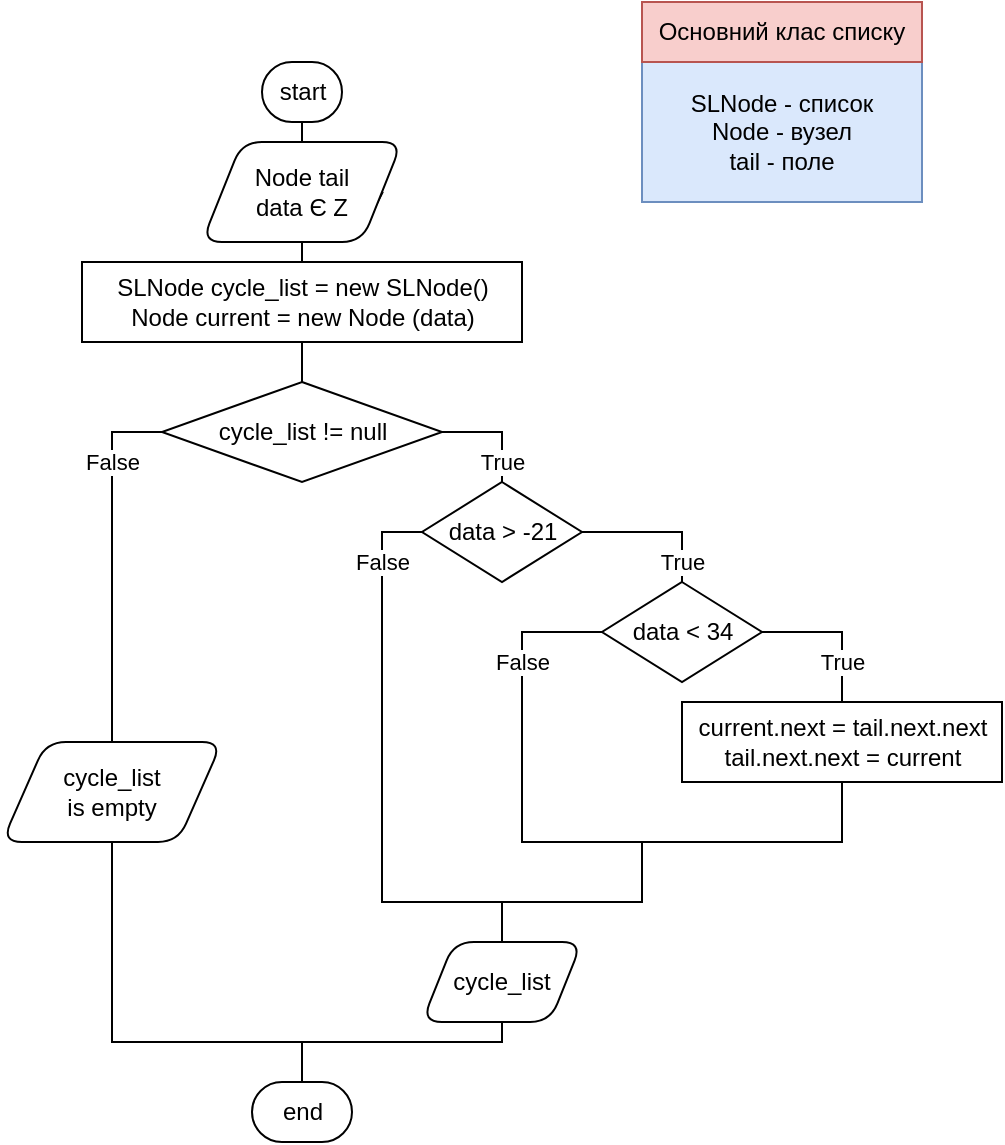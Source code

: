 <mxfile version="15.4.0" type="device"><diagram id="jnvgf_OE1hQTxP7MkoER" name="Сторінка-1"><mxGraphModel dx="782" dy="497" grid="1" gridSize="10" guides="1" tooltips="1" connect="1" arrows="1" fold="1" page="1" pageScale="1" pageWidth="827" pageHeight="1169" math="0" shadow="0"><root><mxCell id="0"/><mxCell id="1" parent="0"/><mxCell id="XTn7Tlx9fWTDNIlnfGjc-11" value="True" style="edgeStyle=orthogonalEdgeStyle;rounded=0;orthogonalLoop=1;jettySize=auto;html=1;exitX=1;exitY=0.5;exitDx=0;exitDy=0;endArrow=none;endFill=0;" parent="1" source="XTn7Tlx9fWTDNIlnfGjc-8" target="XTn7Tlx9fWTDNIlnfGjc-10" edge="1"><mxGeometry x="0.733" relative="1" as="geometry"><Array as="points"><mxPoint x="420" y="315"/></Array><mxPoint as="offset"/></mxGeometry></mxCell><mxCell id="XTn7Tlx9fWTDNIlnfGjc-16" value="False" style="edgeStyle=orthogonalEdgeStyle;rounded=0;orthogonalLoop=1;jettySize=auto;html=1;exitX=0;exitY=0.5;exitDx=0;exitDy=0;endArrow=none;endFill=0;" parent="1" source="XTn7Tlx9fWTDNIlnfGjc-8" edge="1"><mxGeometry x="-0.85" relative="1" as="geometry"><mxPoint x="230" y="600" as="targetPoint"/><Array as="points"><mxPoint x="270" y="315"/><mxPoint x="270" y="500"/><mxPoint x="330" y="500"/><mxPoint x="330" y="570"/><mxPoint x="230" y="570"/></Array><mxPoint as="offset"/></mxGeometry></mxCell><mxCell id="XTn7Tlx9fWTDNIlnfGjc-8" value="data &amp;gt; -21" style="shape=rhombus;html=1;dashed=0;whitespace=wrap;perimeter=rhombusPerimeter;rounded=0;" parent="1" vertex="1"><mxGeometry x="290" y="290" width="80" height="50" as="geometry"/></mxCell><mxCell id="XTn7Tlx9fWTDNIlnfGjc-13" value="True" style="edgeStyle=orthogonalEdgeStyle;rounded=0;orthogonalLoop=1;jettySize=auto;html=1;exitX=1;exitY=0.5;exitDx=0;exitDy=0;endArrow=none;endFill=0;" parent="1" source="XTn7Tlx9fWTDNIlnfGjc-10" target="XTn7Tlx9fWTDNIlnfGjc-12" edge="1"><mxGeometry x="0.467" relative="1" as="geometry"><mxPoint as="offset"/></mxGeometry></mxCell><mxCell id="XTn7Tlx9fWTDNIlnfGjc-14" value="False" style="edgeStyle=orthogonalEdgeStyle;rounded=0;orthogonalLoop=1;jettySize=auto;html=1;exitX=0;exitY=0.5;exitDx=0;exitDy=0;endArrow=none;endFill=0;" parent="1" source="XTn7Tlx9fWTDNIlnfGjc-10" edge="1"><mxGeometry x="-0.532" relative="1" as="geometry"><mxPoint x="400" y="500" as="targetPoint"/><Array as="points"><mxPoint x="340" y="365"/><mxPoint x="340" y="470"/><mxPoint x="400" y="470"/></Array><mxPoint as="offset"/></mxGeometry></mxCell><mxCell id="XTn7Tlx9fWTDNIlnfGjc-10" value="data &lt; 34" style="shape=rhombus;html=1;dashed=0;whitespace=wrap;perimeter=rhombusPerimeter;rounded=0;" parent="1" vertex="1"><mxGeometry x="380" y="340" width="80" height="50" as="geometry"/></mxCell><mxCell id="XTn7Tlx9fWTDNIlnfGjc-15" style="edgeStyle=orthogonalEdgeStyle;rounded=0;orthogonalLoop=1;jettySize=auto;html=1;exitX=0.5;exitY=1;exitDx=0;exitDy=0;endArrow=none;endFill=0;" parent="1" source="XTn7Tlx9fWTDNIlnfGjc-12" edge="1"><mxGeometry relative="1" as="geometry"><mxPoint x="330" y="500" as="targetPoint"/><Array as="points"><mxPoint x="500" y="470"/><mxPoint x="400" y="470"/></Array></mxGeometry></mxCell><mxCell id="XTn7Tlx9fWTDNIlnfGjc-12" value="&lt;div&gt;current.next = tail.next.next&lt;/div&gt;&lt;div&gt;&lt;span&gt;tail.next.next = current&lt;/span&gt;&lt;/div&gt;" style="html=1;dashed=0;whitespace=wrap;" parent="1" vertex="1"><mxGeometry x="420" y="400" width="160" height="40" as="geometry"/></mxCell><mxCell id="XTn7Tlx9fWTDNIlnfGjc-17" value="cycle_list" style="shape=parallelogram;perimeter=parallelogramPerimeter;whiteSpace=wrap;html=1;dashed=0;rounded=1;" parent="1" vertex="1"><mxGeometry x="290" y="520" width="80" height="40" as="geometry"/></mxCell><mxCell id="XTn7Tlx9fWTDNIlnfGjc-20" value="end" style="html=1;dashed=0;whitespace=wrap;shape=mxgraph.dfd.start;" parent="1" vertex="1"><mxGeometry x="205" y="590" width="50" height="30" as="geometry"/></mxCell><mxCell id="XTn7Tlx9fWTDNIlnfGjc-28" value="True" style="edgeStyle=orthogonalEdgeStyle;rounded=0;orthogonalLoop=1;jettySize=auto;html=1;exitX=1;exitY=0.5;exitDx=0;exitDy=0;entryX=0.5;entryY=0;entryDx=0;entryDy=0;endArrow=none;endFill=0;" parent="1" source="XTn7Tlx9fWTDNIlnfGjc-21" target="XTn7Tlx9fWTDNIlnfGjc-8" edge="1"><mxGeometry x="0.637" relative="1" as="geometry"><mxPoint as="offset"/></mxGeometry></mxCell><mxCell id="XTn7Tlx9fWTDNIlnfGjc-29" style="edgeStyle=orthogonalEdgeStyle;rounded=0;orthogonalLoop=1;jettySize=auto;html=1;exitX=0;exitY=0.5;exitDx=0;exitDy=0;endArrow=none;endFill=0;startArrow=none;" parent="1" source="XTn7Tlx9fWTDNIlnfGjc-31" edge="1"><mxGeometry relative="1" as="geometry"><mxPoint x="230" y="590" as="targetPoint"/><Array as="points"><mxPoint x="135" y="465"/><mxPoint x="135" y="570"/><mxPoint x="230" y="570"/></Array></mxGeometry></mxCell><mxCell id="XTn7Tlx9fWTDNIlnfGjc-21" value="cycle_list != null" style="shape=rhombus;html=1;dashed=0;whitespace=wrap;perimeter=rhombusPerimeter;" parent="1" vertex="1"><mxGeometry x="160" y="240" width="140" height="50" as="geometry"/></mxCell><mxCell id="XTn7Tlx9fWTDNIlnfGjc-22" style="edgeStyle=orthogonalEdgeStyle;rounded=0;orthogonalLoop=1;jettySize=auto;html=1;exitX=0.5;exitY=0.5;exitDx=0;exitDy=15;exitPerimeter=0;entryX=1;entryY=0.75;entryDx=0;entryDy=0;" parent="1" source="XTn7Tlx9fWTDNIlnfGjc-23" target="XTn7Tlx9fWTDNIlnfGjc-25" edge="1"><mxGeometry relative="1" as="geometry"/></mxCell><mxCell id="XTn7Tlx9fWTDNIlnfGjc-23" value="start" style="html=1;dashed=0;whitespace=wrap;shape=mxgraph.dfd.start;" parent="1" vertex="1"><mxGeometry x="210" y="80" width="40" height="30" as="geometry"/></mxCell><mxCell id="XTn7Tlx9fWTDNIlnfGjc-24" style="edgeStyle=orthogonalEdgeStyle;rounded=0;orthogonalLoop=1;jettySize=auto;html=1;exitX=0.5;exitY=1;exitDx=0;exitDy=0;entryX=0.5;entryY=0;entryDx=0;entryDy=0;endArrow=none;endFill=0;" parent="1" source="XTn7Tlx9fWTDNIlnfGjc-25" target="XTn7Tlx9fWTDNIlnfGjc-26" edge="1"><mxGeometry relative="1" as="geometry"/></mxCell><mxCell id="XTn7Tlx9fWTDNIlnfGjc-25" value="Node tail&lt;br&gt;data Є Z" style="shape=parallelogram;perimeter=parallelogramPerimeter;whiteSpace=wrap;html=1;dashed=0;rounded=1;" parent="1" vertex="1"><mxGeometry x="180" y="120" width="100" height="50" as="geometry"/></mxCell><mxCell id="XTn7Tlx9fWTDNIlnfGjc-27" style="edgeStyle=orthogonalEdgeStyle;rounded=0;orthogonalLoop=1;jettySize=auto;html=1;exitX=0.5;exitY=1;exitDx=0;exitDy=0;entryX=0.5;entryY=0;entryDx=0;entryDy=0;endArrow=none;endFill=0;" parent="1" source="XTn7Tlx9fWTDNIlnfGjc-26" target="XTn7Tlx9fWTDNIlnfGjc-21" edge="1"><mxGeometry relative="1" as="geometry"/></mxCell><mxCell id="XTn7Tlx9fWTDNIlnfGjc-26" value="&lt;span style=&quot;text-align: left&quot;&gt;SLNode cycle_list = new SLNode()&lt;br&gt;Node current = new Node (data)&lt;br&gt;&lt;/span&gt;" style="html=1;dashed=0;whitespace=wrap;" parent="1" vertex="1"><mxGeometry x="120" y="180" width="220" height="40" as="geometry"/></mxCell><mxCell id="XTn7Tlx9fWTDNIlnfGjc-31" value="cycle_list&lt;br&gt;is empty" style="shape=parallelogram;perimeter=parallelogramPerimeter;whiteSpace=wrap;html=1;dashed=0;rounded=1;" parent="1" vertex="1"><mxGeometry x="80" y="420" width="110" height="50" as="geometry"/></mxCell><mxCell id="XTn7Tlx9fWTDNIlnfGjc-32" value="False" style="edgeStyle=orthogonalEdgeStyle;rounded=0;orthogonalLoop=1;jettySize=auto;html=1;exitX=0;exitY=0.5;exitDx=0;exitDy=0;endArrow=none;endFill=0;" parent="1" source="XTn7Tlx9fWTDNIlnfGjc-21" target="XTn7Tlx9fWTDNIlnfGjc-31" edge="1"><mxGeometry x="-0.556" relative="1" as="geometry"><mxPoint x="230" y="620" as="targetPoint"/><mxPoint x="160" y="265" as="sourcePoint"/><Array as="points"/><mxPoint as="offset"/></mxGeometry></mxCell><mxCell id="iP9Jx-vHUDPt3SeMfWaf-1" value="SLNode - список&lt;br&gt;Node - вузел&lt;br&gt;tail - поле" style="text;html=1;strokeColor=#6c8ebf;fillColor=#dae8fc;align=center;verticalAlign=middle;whiteSpace=wrap;rounded=0;" vertex="1" parent="1"><mxGeometry x="400" y="80" width="140" height="70" as="geometry"/></mxCell><mxCell id="iP9Jx-vHUDPt3SeMfWaf-2" value="Основний клас списку" style="text;html=1;strokeColor=#b85450;fillColor=#f8cecc;align=center;verticalAlign=middle;whiteSpace=wrap;rounded=0;" vertex="1" parent="1"><mxGeometry x="400" y="50" width="140" height="30" as="geometry"/></mxCell></root></mxGraphModel></diagram></mxfile>